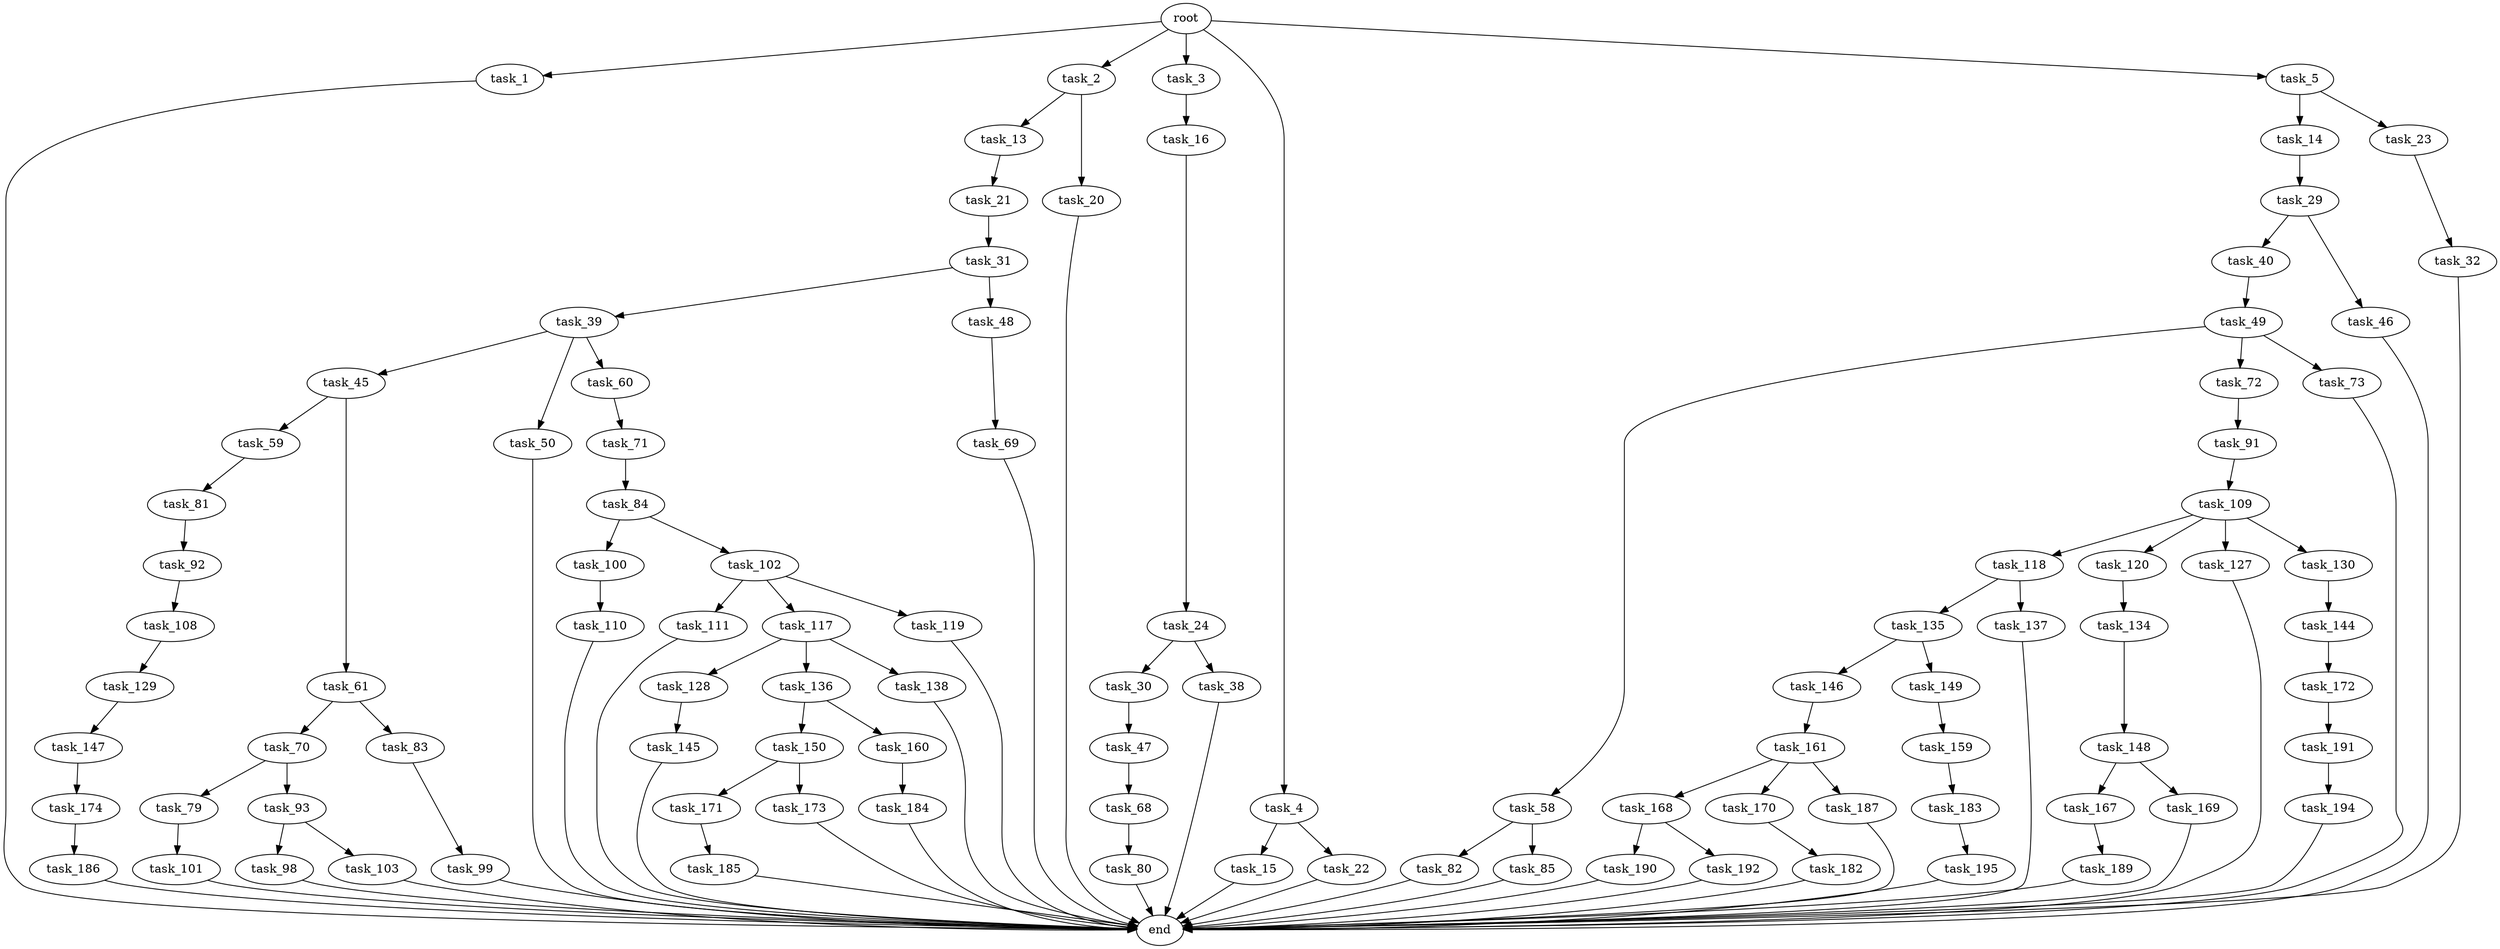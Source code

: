 digraph G {
  root [size="0.000000"];
  task_1 [size="98812729836.000000"];
  task_2 [size="39362932030.000000"];
  task_3 [size="736693981642.000000"];
  task_4 [size="3073814617.000000"];
  task_5 [size="549755813888.000000"];
  task_13 [size="134217728000.000000"];
  task_14 [size="1308615760728.000000"];
  task_15 [size="700120714939.000000"];
  task_16 [size="549755813888.000000"];
  task_20 [size="6904894373.000000"];
  task_21 [size="2607152036.000000"];
  task_22 [size="782757789696.000000"];
  task_23 [size="7979811387.000000"];
  task_24 [size="621458468080.000000"];
  task_29 [size="18195221360.000000"];
  task_30 [size="2480804139.000000"];
  task_31 [size="33257836013.000000"];
  task_32 [size="8522552808.000000"];
  task_38 [size="231928233984.000000"];
  task_39 [size="776326871.000000"];
  task_40 [size="1073741824000.000000"];
  task_45 [size="1084807309097.000000"];
  task_46 [size="1058295610493.000000"];
  task_47 [size="33815857964.000000"];
  task_48 [size="4281508740.000000"];
  task_49 [size="231928233984.000000"];
  task_50 [size="28991029248.000000"];
  task_58 [size="28991029248.000000"];
  task_59 [size="8589934592.000000"];
  task_60 [size="221601377843.000000"];
  task_61 [size="20748164546.000000"];
  task_68 [size="647992846863.000000"];
  task_69 [size="27409181264.000000"];
  task_70 [size="385285935503.000000"];
  task_71 [size="412675035225.000000"];
  task_72 [size="8589934592.000000"];
  task_73 [size="549755813888.000000"];
  task_79 [size="1031852018.000000"];
  task_80 [size="231928233984.000000"];
  task_81 [size="8589934592.000000"];
  task_82 [size="1084221753476.000000"];
  task_83 [size="29172459215.000000"];
  task_84 [size="1055671940.000000"];
  task_85 [size="25470682019.000000"];
  task_91 [size="6830739891.000000"];
  task_92 [size="12945506964.000000"];
  task_93 [size="8589934592.000000"];
  task_98 [size="1416013444.000000"];
  task_99 [size="16669952755.000000"];
  task_100 [size="126222467081.000000"];
  task_101 [size="549755813888.000000"];
  task_102 [size="815762850.000000"];
  task_103 [size="359435251342.000000"];
  task_108 [size="150150660888.000000"];
  task_109 [size="28991029248.000000"];
  task_110 [size="174360000633.000000"];
  task_111 [size="7716097145.000000"];
  task_117 [size="1390317711300.000000"];
  task_118 [size="13062056058.000000"];
  task_119 [size="41805394199.000000"];
  task_120 [size="137761707817.000000"];
  task_127 [size="11206775821.000000"];
  task_128 [size="15252821100.000000"];
  task_129 [size="1006811250631.000000"];
  task_130 [size="1774326224.000000"];
  task_134 [size="1073741824000.000000"];
  task_135 [size="782757789696.000000"];
  task_136 [size="275563167100.000000"];
  task_137 [size="7754098293.000000"];
  task_138 [size="18086424512.000000"];
  task_144 [size="8589934592.000000"];
  task_145 [size="231928233984.000000"];
  task_146 [size="68719476736.000000"];
  task_147 [size="68719476736.000000"];
  task_148 [size="28991029248.000000"];
  task_149 [size="31686863925.000000"];
  task_150 [size="8589934592.000000"];
  task_159 [size="368293445632.000000"];
  task_160 [size="38722775618.000000"];
  task_161 [size="377904743105.000000"];
  task_167 [size="308457271720.000000"];
  task_168 [size="247940833404.000000"];
  task_169 [size="549755813888.000000"];
  task_170 [size="144112559556.000000"];
  task_171 [size="854367156491.000000"];
  task_172 [size="782757789696.000000"];
  task_173 [size="156626723278.000000"];
  task_174 [size="782757789696.000000"];
  task_182 [size="171898439481.000000"];
  task_183 [size="466002596936.000000"];
  task_184 [size="4033201660.000000"];
  task_185 [size="8589934592.000000"];
  task_186 [size="5117028252.000000"];
  task_187 [size="27050686450.000000"];
  task_189 [size="7946284837.000000"];
  task_190 [size="368293445632.000000"];
  task_191 [size="782757789696.000000"];
  task_192 [size="8589934592.000000"];
  task_194 [size="28991029248.000000"];
  task_195 [size="10453500203.000000"];
  end [size="0.000000"];

  root -> task_1 [size="1.000000"];
  root -> task_2 [size="1.000000"];
  root -> task_3 [size="1.000000"];
  root -> task_4 [size="1.000000"];
  root -> task_5 [size="1.000000"];
  task_1 -> end [size="1.000000"];
  task_2 -> task_13 [size="33554432.000000"];
  task_2 -> task_20 [size="33554432.000000"];
  task_3 -> task_16 [size="536870912.000000"];
  task_4 -> task_15 [size="134217728.000000"];
  task_4 -> task_22 [size="134217728.000000"];
  task_5 -> task_14 [size="536870912.000000"];
  task_5 -> task_23 [size="536870912.000000"];
  task_13 -> task_21 [size="209715200.000000"];
  task_14 -> task_29 [size="838860800.000000"];
  task_15 -> end [size="1.000000"];
  task_16 -> task_24 [size="536870912.000000"];
  task_20 -> end [size="1.000000"];
  task_21 -> task_31 [size="134217728.000000"];
  task_22 -> end [size="1.000000"];
  task_23 -> task_32 [size="134217728.000000"];
  task_24 -> task_30 [size="411041792.000000"];
  task_24 -> task_38 [size="411041792.000000"];
  task_29 -> task_40 [size="301989888.000000"];
  task_29 -> task_46 [size="301989888.000000"];
  task_30 -> task_47 [size="75497472.000000"];
  task_31 -> task_39 [size="75497472.000000"];
  task_31 -> task_48 [size="75497472.000000"];
  task_32 -> end [size="1.000000"];
  task_38 -> end [size="1.000000"];
  task_39 -> task_45 [size="33554432.000000"];
  task_39 -> task_50 [size="33554432.000000"];
  task_39 -> task_60 [size="33554432.000000"];
  task_40 -> task_49 [size="838860800.000000"];
  task_45 -> task_59 [size="838860800.000000"];
  task_45 -> task_61 [size="838860800.000000"];
  task_46 -> end [size="1.000000"];
  task_47 -> task_68 [size="33554432.000000"];
  task_48 -> task_69 [size="75497472.000000"];
  task_49 -> task_58 [size="301989888.000000"];
  task_49 -> task_72 [size="301989888.000000"];
  task_49 -> task_73 [size="301989888.000000"];
  task_50 -> end [size="1.000000"];
  task_58 -> task_82 [size="75497472.000000"];
  task_58 -> task_85 [size="75497472.000000"];
  task_59 -> task_81 [size="33554432.000000"];
  task_60 -> task_71 [size="209715200.000000"];
  task_61 -> task_70 [size="33554432.000000"];
  task_61 -> task_83 [size="33554432.000000"];
  task_68 -> task_80 [size="679477248.000000"];
  task_69 -> end [size="1.000000"];
  task_70 -> task_79 [size="411041792.000000"];
  task_70 -> task_93 [size="411041792.000000"];
  task_71 -> task_84 [size="301989888.000000"];
  task_72 -> task_91 [size="33554432.000000"];
  task_73 -> end [size="1.000000"];
  task_79 -> task_101 [size="33554432.000000"];
  task_80 -> end [size="1.000000"];
  task_81 -> task_92 [size="33554432.000000"];
  task_82 -> end [size="1.000000"];
  task_83 -> task_99 [size="33554432.000000"];
  task_84 -> task_100 [size="75497472.000000"];
  task_84 -> task_102 [size="75497472.000000"];
  task_85 -> end [size="1.000000"];
  task_91 -> task_109 [size="134217728.000000"];
  task_92 -> task_108 [size="838860800.000000"];
  task_93 -> task_98 [size="33554432.000000"];
  task_93 -> task_103 [size="33554432.000000"];
  task_98 -> end [size="1.000000"];
  task_99 -> end [size="1.000000"];
  task_100 -> task_110 [size="134217728.000000"];
  task_101 -> end [size="1.000000"];
  task_102 -> task_111 [size="33554432.000000"];
  task_102 -> task_117 [size="33554432.000000"];
  task_102 -> task_119 [size="33554432.000000"];
  task_103 -> end [size="1.000000"];
  task_108 -> task_129 [size="134217728.000000"];
  task_109 -> task_118 [size="75497472.000000"];
  task_109 -> task_120 [size="75497472.000000"];
  task_109 -> task_127 [size="75497472.000000"];
  task_109 -> task_130 [size="75497472.000000"];
  task_110 -> end [size="1.000000"];
  task_111 -> end [size="1.000000"];
  task_117 -> task_128 [size="838860800.000000"];
  task_117 -> task_136 [size="838860800.000000"];
  task_117 -> task_138 [size="838860800.000000"];
  task_118 -> task_135 [size="536870912.000000"];
  task_118 -> task_137 [size="536870912.000000"];
  task_119 -> end [size="1.000000"];
  task_120 -> task_134 [size="134217728.000000"];
  task_127 -> end [size="1.000000"];
  task_128 -> task_145 [size="536870912.000000"];
  task_129 -> task_147 [size="838860800.000000"];
  task_130 -> task_144 [size="33554432.000000"];
  task_134 -> task_148 [size="838860800.000000"];
  task_135 -> task_146 [size="679477248.000000"];
  task_135 -> task_149 [size="679477248.000000"];
  task_136 -> task_150 [size="301989888.000000"];
  task_136 -> task_160 [size="301989888.000000"];
  task_137 -> end [size="1.000000"];
  task_138 -> end [size="1.000000"];
  task_144 -> task_172 [size="33554432.000000"];
  task_145 -> end [size="1.000000"];
  task_146 -> task_161 [size="134217728.000000"];
  task_147 -> task_174 [size="134217728.000000"];
  task_148 -> task_167 [size="75497472.000000"];
  task_148 -> task_169 [size="75497472.000000"];
  task_149 -> task_159 [size="134217728.000000"];
  task_150 -> task_171 [size="33554432.000000"];
  task_150 -> task_173 [size="33554432.000000"];
  task_159 -> task_183 [size="411041792.000000"];
  task_160 -> task_184 [size="838860800.000000"];
  task_161 -> task_168 [size="679477248.000000"];
  task_161 -> task_170 [size="679477248.000000"];
  task_161 -> task_187 [size="679477248.000000"];
  task_167 -> task_189 [size="209715200.000000"];
  task_168 -> task_190 [size="301989888.000000"];
  task_168 -> task_192 [size="301989888.000000"];
  task_169 -> end [size="1.000000"];
  task_170 -> task_182 [size="411041792.000000"];
  task_171 -> task_185 [size="679477248.000000"];
  task_172 -> task_191 [size="679477248.000000"];
  task_173 -> end [size="1.000000"];
  task_174 -> task_186 [size="679477248.000000"];
  task_182 -> end [size="1.000000"];
  task_183 -> task_195 [size="838860800.000000"];
  task_184 -> end [size="1.000000"];
  task_185 -> end [size="1.000000"];
  task_186 -> end [size="1.000000"];
  task_187 -> end [size="1.000000"];
  task_189 -> end [size="1.000000"];
  task_190 -> end [size="1.000000"];
  task_191 -> task_194 [size="679477248.000000"];
  task_192 -> end [size="1.000000"];
  task_194 -> end [size="1.000000"];
  task_195 -> end [size="1.000000"];
}
